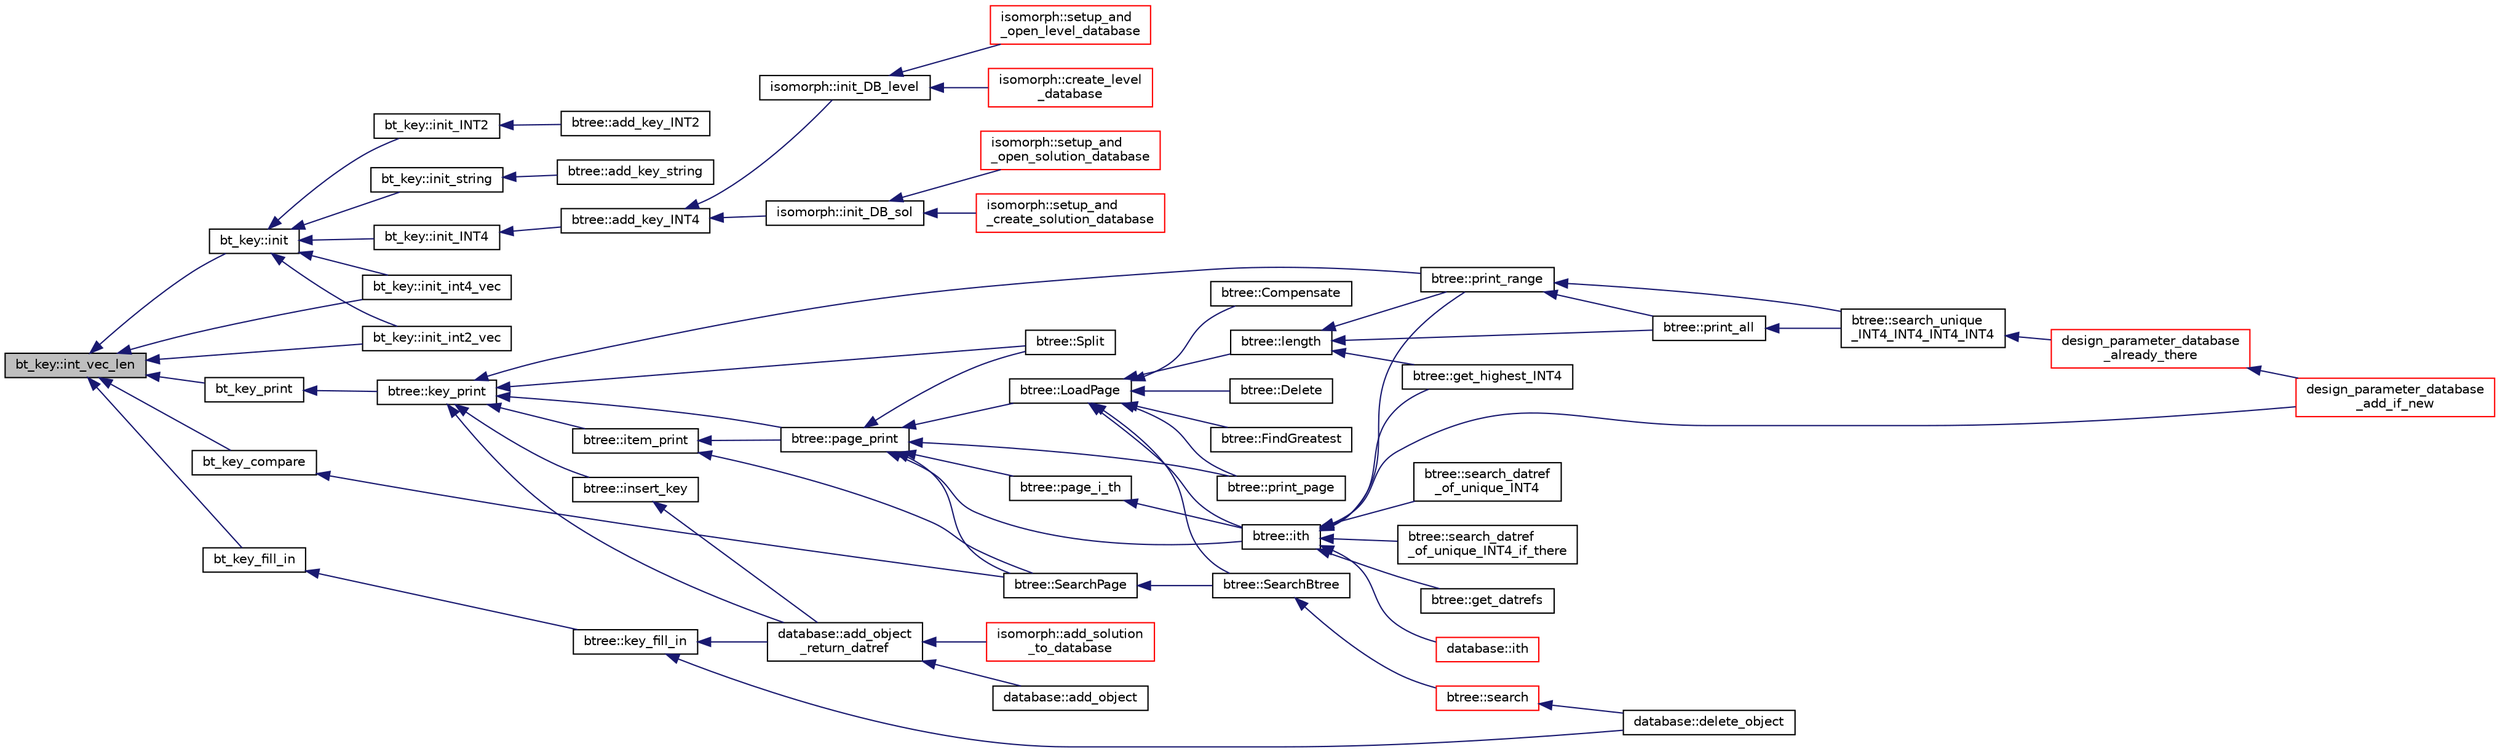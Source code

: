 digraph "bt_key::int_vec_len"
{
  edge [fontname="Helvetica",fontsize="10",labelfontname="Helvetica",labelfontsize="10"];
  node [fontname="Helvetica",fontsize="10",shape=record];
  rankdir="LR";
  Node1410 [label="bt_key::int_vec_len",height=0.2,width=0.4,color="black", fillcolor="grey75", style="filled", fontcolor="black"];
  Node1410 -> Node1411 [dir="back",color="midnightblue",fontsize="10",style="solid",fontname="Helvetica"];
  Node1411 [label="bt_key::init",height=0.2,width=0.4,color="black", fillcolor="white", style="filled",URL="$d1/de5/classbt__key.html#ae6b27c89a5f6dec6a7a19583a4b112a8"];
  Node1411 -> Node1412 [dir="back",color="midnightblue",fontsize="10",style="solid",fontname="Helvetica"];
  Node1412 [label="bt_key::init_INT4",height=0.2,width=0.4,color="black", fillcolor="white", style="filled",URL="$d1/de5/classbt__key.html#a1cc3e1aa6b3a6ec6e036fd4fee010564"];
  Node1412 -> Node1413 [dir="back",color="midnightblue",fontsize="10",style="solid",fontname="Helvetica"];
  Node1413 [label="btree::add_key_INT4",height=0.2,width=0.4,color="black", fillcolor="white", style="filled",URL="$dd/db0/classbtree.html#a4c42710e5f8cb4e3991d591fe2ae6f42"];
  Node1413 -> Node1414 [dir="back",color="midnightblue",fontsize="10",style="solid",fontname="Helvetica"];
  Node1414 [label="isomorph::init_DB_sol",height=0.2,width=0.4,color="black", fillcolor="white", style="filled",URL="$d3/d5f/classisomorph.html#afd8d8a546fa9a7bc6f211b216e291039"];
  Node1414 -> Node1415 [dir="back",color="midnightblue",fontsize="10",style="solid",fontname="Helvetica"];
  Node1415 [label="isomorph::setup_and\l_open_solution_database",height=0.2,width=0.4,color="red", fillcolor="white", style="filled",URL="$d3/d5f/classisomorph.html#a31846d3ae261a9c2dc089fb87710ce5c"];
  Node1414 -> Node1447 [dir="back",color="midnightblue",fontsize="10",style="solid",fontname="Helvetica"];
  Node1447 [label="isomorph::setup_and\l_create_solution_database",height=0.2,width=0.4,color="red", fillcolor="white", style="filled",URL="$d3/d5f/classisomorph.html#a810a22dfde3c43272107c743ec819b0e"];
  Node1413 -> Node1459 [dir="back",color="midnightblue",fontsize="10",style="solid",fontname="Helvetica"];
  Node1459 [label="isomorph::init_DB_level",height=0.2,width=0.4,color="black", fillcolor="white", style="filled",URL="$d3/d5f/classisomorph.html#a1a2df5281026bc94d57ebce33d67fe6c"];
  Node1459 -> Node1460 [dir="back",color="midnightblue",fontsize="10",style="solid",fontname="Helvetica"];
  Node1460 [label="isomorph::setup_and\l_open_level_database",height=0.2,width=0.4,color="red", fillcolor="white", style="filled",URL="$d3/d5f/classisomorph.html#aa011f38988f4db9c6f5abd84faebd153"];
  Node1459 -> Node1461 [dir="back",color="midnightblue",fontsize="10",style="solid",fontname="Helvetica"];
  Node1461 [label="isomorph::create_level\l_database",height=0.2,width=0.4,color="red", fillcolor="white", style="filled",URL="$d3/d5f/classisomorph.html#a15a452310bd3189f10f34c7dd7085e69"];
  Node1411 -> Node1465 [dir="back",color="midnightblue",fontsize="10",style="solid",fontname="Helvetica"];
  Node1465 [label="bt_key::init_INT2",height=0.2,width=0.4,color="black", fillcolor="white", style="filled",URL="$d1/de5/classbt__key.html#a588bbf34a0c101ad79f331fc762c36fa"];
  Node1465 -> Node1466 [dir="back",color="midnightblue",fontsize="10",style="solid",fontname="Helvetica"];
  Node1466 [label="btree::add_key_INT2",height=0.2,width=0.4,color="black", fillcolor="white", style="filled",URL="$dd/db0/classbtree.html#a4d0d3b843c9ae081d5fc0325dbdddea7"];
  Node1411 -> Node1467 [dir="back",color="midnightblue",fontsize="10",style="solid",fontname="Helvetica"];
  Node1467 [label="bt_key::init_string",height=0.2,width=0.4,color="black", fillcolor="white", style="filled",URL="$d1/de5/classbt__key.html#a37c5830aa6abd2f9892a649e1b5d4248"];
  Node1467 -> Node1468 [dir="back",color="midnightblue",fontsize="10",style="solid",fontname="Helvetica"];
  Node1468 [label="btree::add_key_string",height=0.2,width=0.4,color="black", fillcolor="white", style="filled",URL="$dd/db0/classbtree.html#a291b3c61b9df78471a385b990e926d66"];
  Node1411 -> Node1469 [dir="back",color="midnightblue",fontsize="10",style="solid",fontname="Helvetica"];
  Node1469 [label="bt_key::init_int4_vec",height=0.2,width=0.4,color="black", fillcolor="white", style="filled",URL="$d1/de5/classbt__key.html#ac13cd9d95f812eeb86c70219905f16fd"];
  Node1411 -> Node1470 [dir="back",color="midnightblue",fontsize="10",style="solid",fontname="Helvetica"];
  Node1470 [label="bt_key::init_int2_vec",height=0.2,width=0.4,color="black", fillcolor="white", style="filled",URL="$d1/de5/classbt__key.html#ac387752908d0de9d69246e19a3ae321d"];
  Node1410 -> Node1469 [dir="back",color="midnightblue",fontsize="10",style="solid",fontname="Helvetica"];
  Node1410 -> Node1470 [dir="back",color="midnightblue",fontsize="10",style="solid",fontname="Helvetica"];
  Node1410 -> Node1471 [dir="back",color="midnightblue",fontsize="10",style="solid",fontname="Helvetica"];
  Node1471 [label="bt_key_print",height=0.2,width=0.4,color="black", fillcolor="white", style="filled",URL="$d9/d60/discreta_8h.html#a14b2a3662044cca4e54d45f271c947aa"];
  Node1471 -> Node1472 [dir="back",color="midnightblue",fontsize="10",style="solid",fontname="Helvetica"];
  Node1472 [label="btree::key_print",height=0.2,width=0.4,color="black", fillcolor="white", style="filled",URL="$dd/db0/classbtree.html#a4d527d5afa4891a2fa69fc1a07c48627"];
  Node1472 -> Node1473 [dir="back",color="midnightblue",fontsize="10",style="solid",fontname="Helvetica"];
  Node1473 [label="btree::insert_key",height=0.2,width=0.4,color="black", fillcolor="white", style="filled",URL="$dd/db0/classbtree.html#a379d05419c9f1b786355bb141b278658"];
  Node1473 -> Node1474 [dir="back",color="midnightblue",fontsize="10",style="solid",fontname="Helvetica"];
  Node1474 [label="database::add_object\l_return_datref",height=0.2,width=0.4,color="black", fillcolor="white", style="filled",URL="$db/d72/classdatabase.html#a6b0c2e6ebb9938c57ce826647ed1ad40"];
  Node1474 -> Node1475 [dir="back",color="midnightblue",fontsize="10",style="solid",fontname="Helvetica"];
  Node1475 [label="database::add_object",height=0.2,width=0.4,color="black", fillcolor="white", style="filled",URL="$db/d72/classdatabase.html#a880f60c1d94fff84d0db2b119361fbb6"];
  Node1474 -> Node1476 [dir="back",color="midnightblue",fontsize="10",style="solid",fontname="Helvetica"];
  Node1476 [label="isomorph::add_solution\l_to_database",height=0.2,width=0.4,color="red", fillcolor="white", style="filled",URL="$d3/d5f/classisomorph.html#a18fee606dcd59d50cee898770d01dbc8"];
  Node1472 -> Node1478 [dir="back",color="midnightblue",fontsize="10",style="solid",fontname="Helvetica"];
  Node1478 [label="btree::Split",height=0.2,width=0.4,color="black", fillcolor="white", style="filled",URL="$dd/db0/classbtree.html#a5596bf9f5e2d58fd57683d58c2c267d4"];
  Node1472 -> Node1479 [dir="back",color="midnightblue",fontsize="10",style="solid",fontname="Helvetica"];
  Node1479 [label="btree::print_range",height=0.2,width=0.4,color="black", fillcolor="white", style="filled",URL="$dd/db0/classbtree.html#afdde4b8008679f3c85b24b254a5ffdad"];
  Node1479 -> Node1480 [dir="back",color="midnightblue",fontsize="10",style="solid",fontname="Helvetica"];
  Node1480 [label="btree::search_unique\l_INT4_INT4_INT4_INT4",height=0.2,width=0.4,color="black", fillcolor="white", style="filled",URL="$dd/db0/classbtree.html#a84ca9f7c7d10a5fbf123bf68081519e1"];
  Node1480 -> Node1481 [dir="back",color="midnightblue",fontsize="10",style="solid",fontname="Helvetica"];
  Node1481 [label="design_parameter_database\l_already_there",height=0.2,width=0.4,color="red", fillcolor="white", style="filled",URL="$d9/d60/discreta_8h.html#a1a30451e84e5db071c2b0de9262b9753"];
  Node1481 -> Node1482 [dir="back",color="midnightblue",fontsize="10",style="solid",fontname="Helvetica"];
  Node1482 [label="design_parameter_database\l_add_if_new",height=0.2,width=0.4,color="red", fillcolor="white", style="filled",URL="$d9/d60/discreta_8h.html#afab003d450b51bb6c988b57c3451f535"];
  Node1479 -> Node1485 [dir="back",color="midnightblue",fontsize="10",style="solid",fontname="Helvetica"];
  Node1485 [label="btree::print_all",height=0.2,width=0.4,color="black", fillcolor="white", style="filled",URL="$dd/db0/classbtree.html#a34c238b9ff5f8dcdf31948c0abba05ca"];
  Node1485 -> Node1480 [dir="back",color="midnightblue",fontsize="10",style="solid",fontname="Helvetica"];
  Node1472 -> Node1486 [dir="back",color="midnightblue",fontsize="10",style="solid",fontname="Helvetica"];
  Node1486 [label="btree::page_print",height=0.2,width=0.4,color="black", fillcolor="white", style="filled",URL="$dd/db0/classbtree.html#ae6ffbcdff58a0c738d1a0e27a963da5d"];
  Node1486 -> Node1487 [dir="back",color="midnightblue",fontsize="10",style="solid",fontname="Helvetica"];
  Node1487 [label="btree::LoadPage",height=0.2,width=0.4,color="black", fillcolor="white", style="filled",URL="$dd/db0/classbtree.html#a29d23b8b151b6b793aa1184ca6ccc947"];
  Node1487 -> Node1488 [dir="back",color="midnightblue",fontsize="10",style="solid",fontname="Helvetica"];
  Node1488 [label="btree::SearchBtree",height=0.2,width=0.4,color="black", fillcolor="white", style="filled",URL="$dd/db0/classbtree.html#a6717768edf4de1aad4736c303bcedddd"];
  Node1488 -> Node1489 [dir="back",color="midnightblue",fontsize="10",style="solid",fontname="Helvetica"];
  Node1489 [label="btree::search",height=0.2,width=0.4,color="red", fillcolor="white", style="filled",URL="$dd/db0/classbtree.html#a0aea262fd4da610b2276f7742fc999d5"];
  Node1489 -> Node1507 [dir="back",color="midnightblue",fontsize="10",style="solid",fontname="Helvetica"];
  Node1507 [label="database::delete_object",height=0.2,width=0.4,color="black", fillcolor="white", style="filled",URL="$db/d72/classdatabase.html#a69f061ffa820d1926718dafad5f5513c"];
  Node1487 -> Node1508 [dir="back",color="midnightblue",fontsize="10",style="solid",fontname="Helvetica"];
  Node1508 [label="btree::length",height=0.2,width=0.4,color="black", fillcolor="white", style="filled",URL="$dd/db0/classbtree.html#ac75ef7763f81f808bdf266f12d1fa137"];
  Node1508 -> Node1509 [dir="back",color="midnightblue",fontsize="10",style="solid",fontname="Helvetica"];
  Node1509 [label="btree::get_highest_INT4",height=0.2,width=0.4,color="black", fillcolor="white", style="filled",URL="$dd/db0/classbtree.html#a699ad5c8c9d1d516693954e5178be309"];
  Node1508 -> Node1485 [dir="back",color="midnightblue",fontsize="10",style="solid",fontname="Helvetica"];
  Node1508 -> Node1479 [dir="back",color="midnightblue",fontsize="10",style="solid",fontname="Helvetica"];
  Node1487 -> Node1510 [dir="back",color="midnightblue",fontsize="10",style="solid",fontname="Helvetica"];
  Node1510 [label="btree::ith",height=0.2,width=0.4,color="black", fillcolor="white", style="filled",URL="$dd/db0/classbtree.html#aba50733eb0d292c2fd103cd6721cc1d6"];
  Node1510 -> Node1482 [dir="back",color="midnightblue",fontsize="10",style="solid",fontname="Helvetica"];
  Node1510 -> Node1493 [dir="back",color="midnightblue",fontsize="10",style="solid",fontname="Helvetica"];
  Node1493 [label="btree::search_datref\l_of_unique_INT4",height=0.2,width=0.4,color="black", fillcolor="white", style="filled",URL="$dd/db0/classbtree.html#a346c06a9e28986d1e28065fb935eee35"];
  Node1510 -> Node1494 [dir="back",color="midnightblue",fontsize="10",style="solid",fontname="Helvetica"];
  Node1494 [label="btree::search_datref\l_of_unique_INT4_if_there",height=0.2,width=0.4,color="black", fillcolor="white", style="filled",URL="$dd/db0/classbtree.html#afceff3e8dd827e4d687e2a82bed46256"];
  Node1510 -> Node1509 [dir="back",color="midnightblue",fontsize="10",style="solid",fontname="Helvetica"];
  Node1510 -> Node1511 [dir="back",color="midnightblue",fontsize="10",style="solid",fontname="Helvetica"];
  Node1511 [label="btree::get_datrefs",height=0.2,width=0.4,color="black", fillcolor="white", style="filled",URL="$dd/db0/classbtree.html#a4f8c801758d3fdb0e12cfa8be1bcdd74"];
  Node1510 -> Node1479 [dir="back",color="midnightblue",fontsize="10",style="solid",fontname="Helvetica"];
  Node1510 -> Node1512 [dir="back",color="midnightblue",fontsize="10",style="solid",fontname="Helvetica"];
  Node1512 [label="database::ith",height=0.2,width=0.4,color="red", fillcolor="white", style="filled",URL="$db/d72/classdatabase.html#af17af33b686cba55558237b04714108f"];
  Node1487 -> Node1525 [dir="back",color="midnightblue",fontsize="10",style="solid",fontname="Helvetica"];
  Node1525 [label="btree::Delete",height=0.2,width=0.4,color="black", fillcolor="white", style="filled",URL="$dd/db0/classbtree.html#a79bf3a5ba68348f79df3da7875b40228"];
  Node1487 -> Node1526 [dir="back",color="midnightblue",fontsize="10",style="solid",fontname="Helvetica"];
  Node1526 [label="btree::FindGreatest",height=0.2,width=0.4,color="black", fillcolor="white", style="filled",URL="$dd/db0/classbtree.html#a45bbef6d83e3e0ca26448baa2b4ea1c9"];
  Node1487 -> Node1527 [dir="back",color="midnightblue",fontsize="10",style="solid",fontname="Helvetica"];
  Node1527 [label="btree::Compensate",height=0.2,width=0.4,color="black", fillcolor="white", style="filled",URL="$dd/db0/classbtree.html#ae778b7f97622e4511e84b543343b6024"];
  Node1487 -> Node1528 [dir="back",color="midnightblue",fontsize="10",style="solid",fontname="Helvetica"];
  Node1528 [label="btree::print_page",height=0.2,width=0.4,color="black", fillcolor="white", style="filled",URL="$dd/db0/classbtree.html#a844ce0c89c957a300e1e67223252440d"];
  Node1486 -> Node1529 [dir="back",color="midnightblue",fontsize="10",style="solid",fontname="Helvetica"];
  Node1529 [label="btree::SearchPage",height=0.2,width=0.4,color="black", fillcolor="white", style="filled",URL="$dd/db0/classbtree.html#a36608b9c27c8207ddb8f6b5f706ab439"];
  Node1529 -> Node1488 [dir="back",color="midnightblue",fontsize="10",style="solid",fontname="Helvetica"];
  Node1486 -> Node1510 [dir="back",color="midnightblue",fontsize="10",style="solid",fontname="Helvetica"];
  Node1486 -> Node1530 [dir="back",color="midnightblue",fontsize="10",style="solid",fontname="Helvetica"];
  Node1530 [label="btree::page_i_th",height=0.2,width=0.4,color="black", fillcolor="white", style="filled",URL="$dd/db0/classbtree.html#a46150b5fbb59f760f6269ce559b38525"];
  Node1530 -> Node1510 [dir="back",color="midnightblue",fontsize="10",style="solid",fontname="Helvetica"];
  Node1486 -> Node1478 [dir="back",color="midnightblue",fontsize="10",style="solid",fontname="Helvetica"];
  Node1486 -> Node1528 [dir="back",color="midnightblue",fontsize="10",style="solid",fontname="Helvetica"];
  Node1472 -> Node1531 [dir="back",color="midnightblue",fontsize="10",style="solid",fontname="Helvetica"];
  Node1531 [label="btree::item_print",height=0.2,width=0.4,color="black", fillcolor="white", style="filled",URL="$dd/db0/classbtree.html#aca05a17e852f911cf7b1a971e7e7ad08"];
  Node1531 -> Node1529 [dir="back",color="midnightblue",fontsize="10",style="solid",fontname="Helvetica"];
  Node1531 -> Node1486 [dir="back",color="midnightblue",fontsize="10",style="solid",fontname="Helvetica"];
  Node1472 -> Node1474 [dir="back",color="midnightblue",fontsize="10",style="solid",fontname="Helvetica"];
  Node1410 -> Node1532 [dir="back",color="midnightblue",fontsize="10",style="solid",fontname="Helvetica"];
  Node1532 [label="bt_key_compare",height=0.2,width=0.4,color="black", fillcolor="white", style="filled",URL="$d9/d60/discreta_8h.html#a44a07272f92f603a9401e4393205a37e"];
  Node1532 -> Node1529 [dir="back",color="midnightblue",fontsize="10",style="solid",fontname="Helvetica"];
  Node1410 -> Node1533 [dir="back",color="midnightblue",fontsize="10",style="solid",fontname="Helvetica"];
  Node1533 [label="bt_key_fill_in",height=0.2,width=0.4,color="black", fillcolor="white", style="filled",URL="$d9/d60/discreta_8h.html#a91e1d83fec4c2a6d4e45b96919377e91"];
  Node1533 -> Node1534 [dir="back",color="midnightblue",fontsize="10",style="solid",fontname="Helvetica"];
  Node1534 [label="btree::key_fill_in",height=0.2,width=0.4,color="black", fillcolor="white", style="filled",URL="$dd/db0/classbtree.html#ae75d5ef9677891b93960a55dffdc6eb2"];
  Node1534 -> Node1474 [dir="back",color="midnightblue",fontsize="10",style="solid",fontname="Helvetica"];
  Node1534 -> Node1507 [dir="back",color="midnightblue",fontsize="10",style="solid",fontname="Helvetica"];
}
